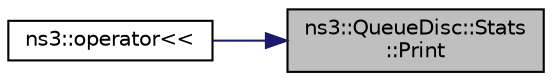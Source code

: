 digraph "ns3::QueueDisc::Stats::Print"
{
 // LATEX_PDF_SIZE
  edge [fontname="Helvetica",fontsize="10",labelfontname="Helvetica",labelfontsize="10"];
  node [fontname="Helvetica",fontsize="10",shape=record];
  rankdir="RL";
  Node1 [label="ns3::QueueDisc::Stats\l::Print",height=0.2,width=0.4,color="black", fillcolor="grey75", style="filled", fontcolor="black",tooltip="Print the statistics."];
  Node1 -> Node2 [dir="back",color="midnightblue",fontsize="10",style="solid",fontname="Helvetica"];
  Node2 [label="ns3::operator\<\<",height=0.2,width=0.4,color="black", fillcolor="white", style="filled",URL="$namespacens3.html#a087e7cd4554f007cacc21cf1377585b8",tooltip="Stream insertion operator."];
}
